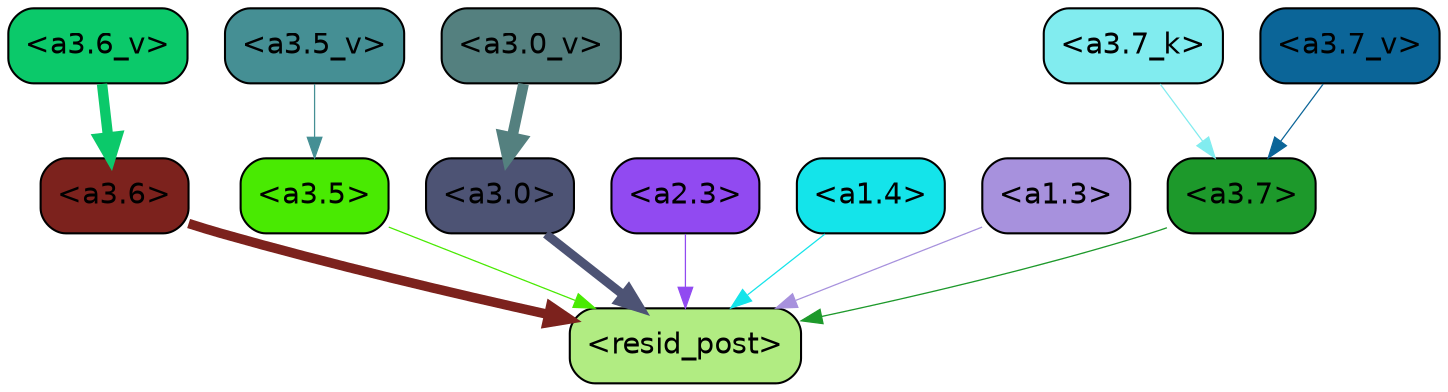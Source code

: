 strict digraph "" {
	graph [bgcolor=transparent,
		layout=dot,
		overlap=false,
		splines=true
	];
	"<a3.7>"	[color=black,
		fillcolor="#1d992b",
		fontname=Helvetica,
		shape=box,
		style="filled, rounded"];
	"<resid_post>"	[color=black,
		fillcolor="#b1ec82",
		fontname=Helvetica,
		shape=box,
		style="filled, rounded"];
	"<a3.7>" -> "<resid_post>"	[color="#1d992b",
		penwidth=0.6239100098609924];
	"<a3.6>"	[color=black,
		fillcolor="#7c221d",
		fontname=Helvetica,
		shape=box,
		style="filled, rounded"];
	"<a3.6>" -> "<resid_post>"	[color="#7c221d",
		penwidth=4.569062113761902];
	"<a3.5>"	[color=black,
		fillcolor="#49ea02",
		fontname=Helvetica,
		shape=box,
		style="filled, rounded"];
	"<a3.5>" -> "<resid_post>"	[color="#49ea02",
		penwidth=0.6];
	"<a3.0>"	[color=black,
		fillcolor="#4d5374",
		fontname=Helvetica,
		shape=box,
		style="filled, rounded"];
	"<a3.0>" -> "<resid_post>"	[color="#4d5374",
		penwidth=4.283544182777405];
	"<a2.3>"	[color=black,
		fillcolor="#914af1",
		fontname=Helvetica,
		shape=box,
		style="filled, rounded"];
	"<a2.3>" -> "<resid_post>"	[color="#914af1",
		penwidth=0.6];
	"<a1.4>"	[color=black,
		fillcolor="#14e4ea",
		fontname=Helvetica,
		shape=box,
		style="filled, rounded"];
	"<a1.4>" -> "<resid_post>"	[color="#14e4ea",
		penwidth=0.6];
	"<a1.3>"	[color=black,
		fillcolor="#a791dd",
		fontname=Helvetica,
		shape=box,
		style="filled, rounded"];
	"<a1.3>" -> "<resid_post>"	[color="#a791dd",
		penwidth=0.6];
	"<a3.7_k>"	[color=black,
		fillcolor="#81ecef",
		fontname=Helvetica,
		shape=box,
		style="filled, rounded"];
	"<a3.7_k>" -> "<a3.7>"	[color="#81ecef",
		penwidth=0.6];
	"<a3.7_v>"	[color=black,
		fillcolor="#0b6598",
		fontname=Helvetica,
		shape=box,
		style="filled, rounded"];
	"<a3.7_v>" -> "<a3.7>"	[color="#0b6598",
		penwidth=0.6];
	"<a3.6_v>"	[color=black,
		fillcolor="#0bc96a",
		fontname=Helvetica,
		shape=box,
		style="filled, rounded"];
	"<a3.6_v>" -> "<a3.6>"	[color="#0bc96a",
		penwidth=4.981305837631226];
	"<a3.5_v>"	[color=black,
		fillcolor="#458f94",
		fontname=Helvetica,
		shape=box,
		style="filled, rounded"];
	"<a3.5_v>" -> "<a3.5>"	[color="#458f94",
		penwidth=0.6];
	"<a3.0_v>"	[color=black,
		fillcolor="#54807f",
		fontname=Helvetica,
		shape=box,
		style="filled, rounded"];
	"<a3.0_v>" -> "<a3.0>"	[color="#54807f",
		penwidth=5.168330669403076];
}
